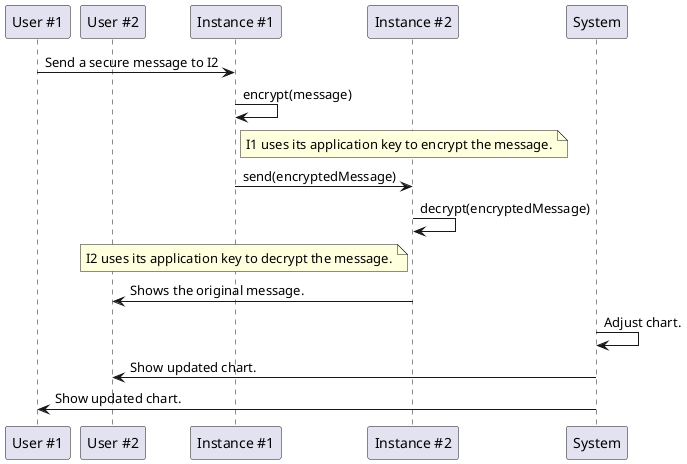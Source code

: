 @startuml doc-files/analysis.png

participant "User #1" as U1
participant "User #2" as U2
participant "Instance #1" as I1
participant "Instance #2" as I2

U1 -> I1 : Send a secure message to I2
I1 -> I1 : encrypt(message)
note right of I1 : I1 uses its application key to encrypt the message.
I1 -> I2 : send(encryptedMessage)
I2 -> I2 : decrypt(encryptedMessage)
note left of I2 : I2 uses its application key to decrypt the message.
I2 -> U2 : Shows the original message.
System -> System : Adjust chart.
System -> U2 : Show updated chart.
System -> U1 : Show updated chart.
@enduml
